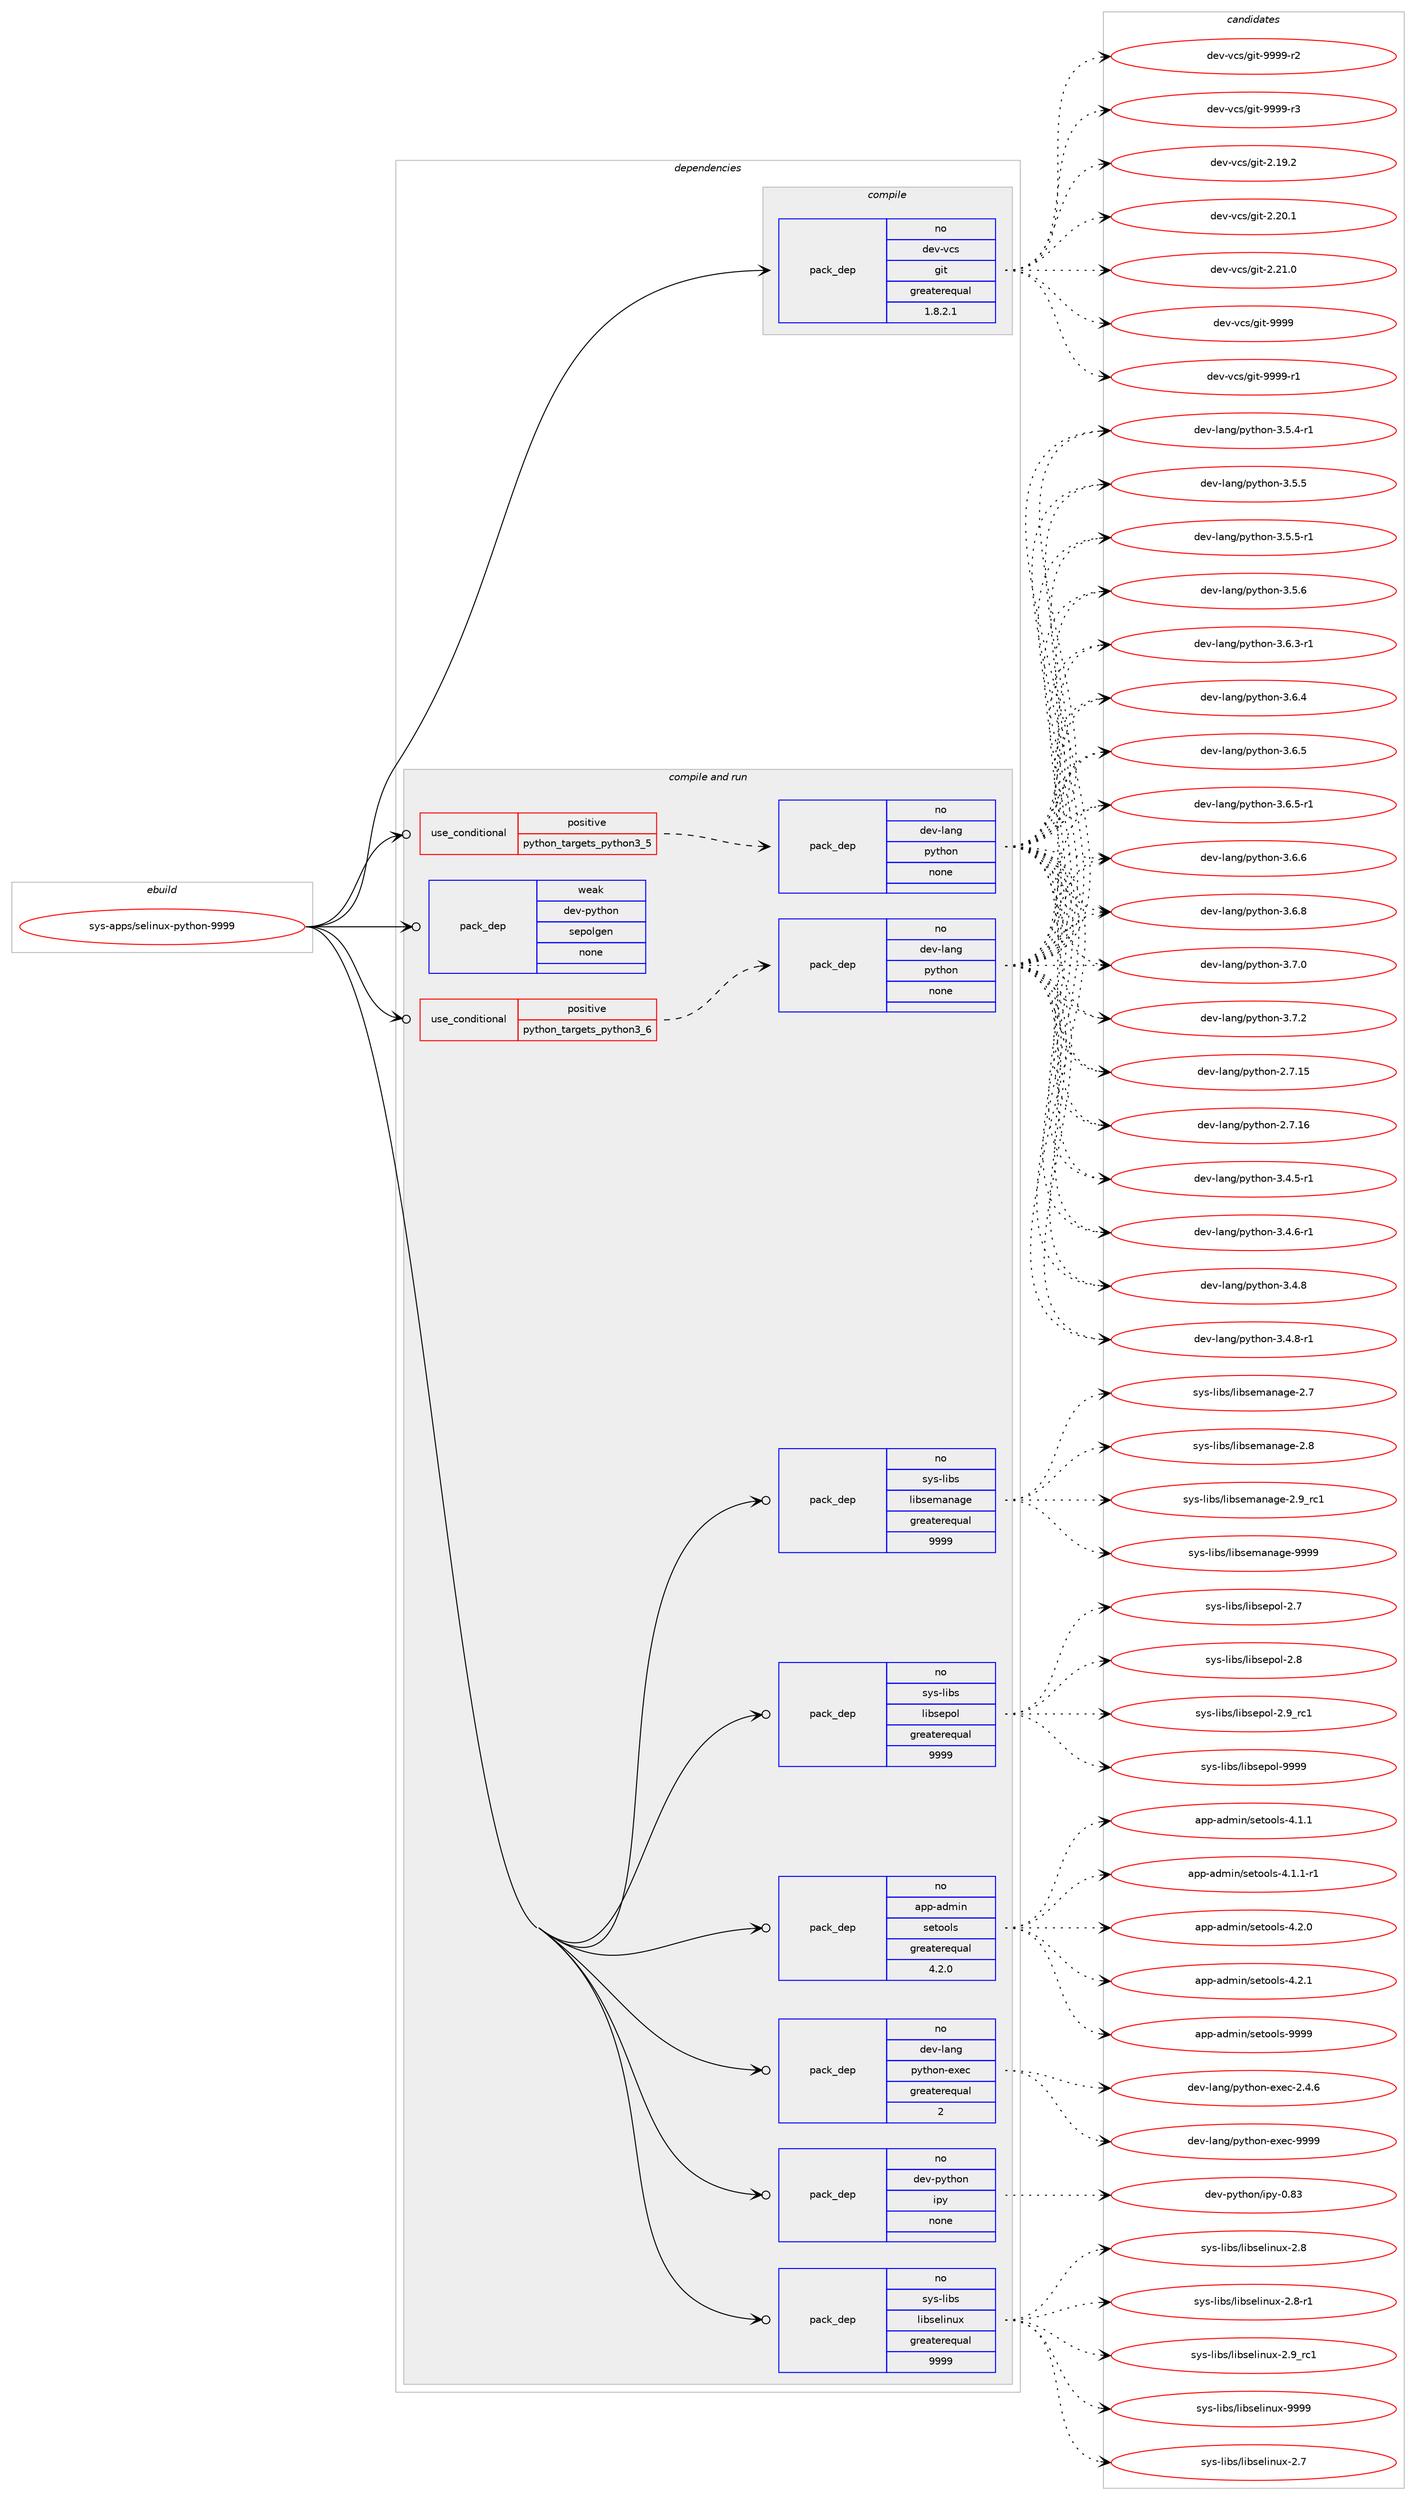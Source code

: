 digraph prolog {

# *************
# Graph options
# *************

newrank=true;
concentrate=true;
compound=true;
graph [rankdir=LR,fontname=Helvetica,fontsize=10,ranksep=1.5];#, ranksep=2.5, nodesep=0.2];
edge  [arrowhead=vee];
node  [fontname=Helvetica,fontsize=10];

# **********
# The ebuild
# **********

subgraph cluster_leftcol {
color=gray;
rank=same;
label=<<i>ebuild</i>>;
id [label="sys-apps/selinux-python-9999", color=red, width=4, href="../sys-apps/selinux-python-9999.svg"];
}

# ****************
# The dependencies
# ****************

subgraph cluster_midcol {
color=gray;
label=<<i>dependencies</i>>;
subgraph cluster_compile {
fillcolor="#eeeeee";
style=filled;
label=<<i>compile</i>>;
subgraph pack1229479 {
dependency1714627 [label=<<TABLE BORDER="0" CELLBORDER="1" CELLSPACING="0" CELLPADDING="4" WIDTH="220"><TR><TD ROWSPAN="6" CELLPADDING="30">pack_dep</TD></TR><TR><TD WIDTH="110">no</TD></TR><TR><TD>dev-vcs</TD></TR><TR><TD>git</TD></TR><TR><TD>greaterequal</TD></TR><TR><TD>1.8.2.1</TD></TR></TABLE>>, shape=none, color=blue];
}
id:e -> dependency1714627:w [weight=20,style="solid",arrowhead="vee"];
}
subgraph cluster_compileandrun {
fillcolor="#eeeeee";
style=filled;
label=<<i>compile and run</i>>;
subgraph cond457116 {
dependency1714628 [label=<<TABLE BORDER="0" CELLBORDER="1" CELLSPACING="0" CELLPADDING="4"><TR><TD ROWSPAN="3" CELLPADDING="10">use_conditional</TD></TR><TR><TD>positive</TD></TR><TR><TD>python_targets_python3_5</TD></TR></TABLE>>, shape=none, color=red];
subgraph pack1229480 {
dependency1714629 [label=<<TABLE BORDER="0" CELLBORDER="1" CELLSPACING="0" CELLPADDING="4" WIDTH="220"><TR><TD ROWSPAN="6" CELLPADDING="30">pack_dep</TD></TR><TR><TD WIDTH="110">no</TD></TR><TR><TD>dev-lang</TD></TR><TR><TD>python</TD></TR><TR><TD>none</TD></TR><TR><TD></TD></TR></TABLE>>, shape=none, color=blue];
}
dependency1714628:e -> dependency1714629:w [weight=20,style="dashed",arrowhead="vee"];
}
id:e -> dependency1714628:w [weight=20,style="solid",arrowhead="odotvee"];
subgraph cond457117 {
dependency1714630 [label=<<TABLE BORDER="0" CELLBORDER="1" CELLSPACING="0" CELLPADDING="4"><TR><TD ROWSPAN="3" CELLPADDING="10">use_conditional</TD></TR><TR><TD>positive</TD></TR><TR><TD>python_targets_python3_6</TD></TR></TABLE>>, shape=none, color=red];
subgraph pack1229481 {
dependency1714631 [label=<<TABLE BORDER="0" CELLBORDER="1" CELLSPACING="0" CELLPADDING="4" WIDTH="220"><TR><TD ROWSPAN="6" CELLPADDING="30">pack_dep</TD></TR><TR><TD WIDTH="110">no</TD></TR><TR><TD>dev-lang</TD></TR><TR><TD>python</TD></TR><TR><TD>none</TD></TR><TR><TD></TD></TR></TABLE>>, shape=none, color=blue];
}
dependency1714630:e -> dependency1714631:w [weight=20,style="dashed",arrowhead="vee"];
}
id:e -> dependency1714630:w [weight=20,style="solid",arrowhead="odotvee"];
subgraph pack1229482 {
dependency1714632 [label=<<TABLE BORDER="0" CELLBORDER="1" CELLSPACING="0" CELLPADDING="4" WIDTH="220"><TR><TD ROWSPAN="6" CELLPADDING="30">pack_dep</TD></TR><TR><TD WIDTH="110">no</TD></TR><TR><TD>app-admin</TD></TR><TR><TD>setools</TD></TR><TR><TD>greaterequal</TD></TR><TR><TD>4.2.0</TD></TR></TABLE>>, shape=none, color=blue];
}
id:e -> dependency1714632:w [weight=20,style="solid",arrowhead="odotvee"];
subgraph pack1229483 {
dependency1714633 [label=<<TABLE BORDER="0" CELLBORDER="1" CELLSPACING="0" CELLPADDING="4" WIDTH="220"><TR><TD ROWSPAN="6" CELLPADDING="30">pack_dep</TD></TR><TR><TD WIDTH="110">no</TD></TR><TR><TD>dev-lang</TD></TR><TR><TD>python-exec</TD></TR><TR><TD>greaterequal</TD></TR><TR><TD>2</TD></TR></TABLE>>, shape=none, color=blue];
}
id:e -> dependency1714633:w [weight=20,style="solid",arrowhead="odotvee"];
subgraph pack1229484 {
dependency1714634 [label=<<TABLE BORDER="0" CELLBORDER="1" CELLSPACING="0" CELLPADDING="4" WIDTH="220"><TR><TD ROWSPAN="6" CELLPADDING="30">pack_dep</TD></TR><TR><TD WIDTH="110">no</TD></TR><TR><TD>dev-python</TD></TR><TR><TD>ipy</TD></TR><TR><TD>none</TD></TR><TR><TD></TD></TR></TABLE>>, shape=none, color=blue];
}
id:e -> dependency1714634:w [weight=20,style="solid",arrowhead="odotvee"];
subgraph pack1229485 {
dependency1714635 [label=<<TABLE BORDER="0" CELLBORDER="1" CELLSPACING="0" CELLPADDING="4" WIDTH="220"><TR><TD ROWSPAN="6" CELLPADDING="30">pack_dep</TD></TR><TR><TD WIDTH="110">no</TD></TR><TR><TD>sys-libs</TD></TR><TR><TD>libselinux</TD></TR><TR><TD>greaterequal</TD></TR><TR><TD>9999</TD></TR></TABLE>>, shape=none, color=blue];
}
id:e -> dependency1714635:w [weight=20,style="solid",arrowhead="odotvee"];
subgraph pack1229486 {
dependency1714636 [label=<<TABLE BORDER="0" CELLBORDER="1" CELLSPACING="0" CELLPADDING="4" WIDTH="220"><TR><TD ROWSPAN="6" CELLPADDING="30">pack_dep</TD></TR><TR><TD WIDTH="110">no</TD></TR><TR><TD>sys-libs</TD></TR><TR><TD>libsemanage</TD></TR><TR><TD>greaterequal</TD></TR><TR><TD>9999</TD></TR></TABLE>>, shape=none, color=blue];
}
id:e -> dependency1714636:w [weight=20,style="solid",arrowhead="odotvee"];
subgraph pack1229487 {
dependency1714637 [label=<<TABLE BORDER="0" CELLBORDER="1" CELLSPACING="0" CELLPADDING="4" WIDTH="220"><TR><TD ROWSPAN="6" CELLPADDING="30">pack_dep</TD></TR><TR><TD WIDTH="110">no</TD></TR><TR><TD>sys-libs</TD></TR><TR><TD>libsepol</TD></TR><TR><TD>greaterequal</TD></TR><TR><TD>9999</TD></TR></TABLE>>, shape=none, color=blue];
}
id:e -> dependency1714637:w [weight=20,style="solid",arrowhead="odotvee"];
subgraph pack1229488 {
dependency1714638 [label=<<TABLE BORDER="0" CELLBORDER="1" CELLSPACING="0" CELLPADDING="4" WIDTH="220"><TR><TD ROWSPAN="6" CELLPADDING="30">pack_dep</TD></TR><TR><TD WIDTH="110">weak</TD></TR><TR><TD>dev-python</TD></TR><TR><TD>sepolgen</TD></TR><TR><TD>none</TD></TR><TR><TD></TD></TR></TABLE>>, shape=none, color=blue];
}
id:e -> dependency1714638:w [weight=20,style="solid",arrowhead="odotvee"];
}
subgraph cluster_run {
fillcolor="#eeeeee";
style=filled;
label=<<i>run</i>>;
}
}

# **************
# The candidates
# **************

subgraph cluster_choices {
rank=same;
color=gray;
label=<<i>candidates</i>>;

subgraph choice1229479 {
color=black;
nodesep=1;
choice10010111845118991154710310511645504649574650 [label="dev-vcs/git-2.19.2", color=red, width=4,href="../dev-vcs/git-2.19.2.svg"];
choice10010111845118991154710310511645504650484649 [label="dev-vcs/git-2.20.1", color=red, width=4,href="../dev-vcs/git-2.20.1.svg"];
choice10010111845118991154710310511645504650494648 [label="dev-vcs/git-2.21.0", color=red, width=4,href="../dev-vcs/git-2.21.0.svg"];
choice1001011184511899115471031051164557575757 [label="dev-vcs/git-9999", color=red, width=4,href="../dev-vcs/git-9999.svg"];
choice10010111845118991154710310511645575757574511449 [label="dev-vcs/git-9999-r1", color=red, width=4,href="../dev-vcs/git-9999-r1.svg"];
choice10010111845118991154710310511645575757574511450 [label="dev-vcs/git-9999-r2", color=red, width=4,href="../dev-vcs/git-9999-r2.svg"];
choice10010111845118991154710310511645575757574511451 [label="dev-vcs/git-9999-r3", color=red, width=4,href="../dev-vcs/git-9999-r3.svg"];
dependency1714627:e -> choice10010111845118991154710310511645504649574650:w [style=dotted,weight="100"];
dependency1714627:e -> choice10010111845118991154710310511645504650484649:w [style=dotted,weight="100"];
dependency1714627:e -> choice10010111845118991154710310511645504650494648:w [style=dotted,weight="100"];
dependency1714627:e -> choice1001011184511899115471031051164557575757:w [style=dotted,weight="100"];
dependency1714627:e -> choice10010111845118991154710310511645575757574511449:w [style=dotted,weight="100"];
dependency1714627:e -> choice10010111845118991154710310511645575757574511450:w [style=dotted,weight="100"];
dependency1714627:e -> choice10010111845118991154710310511645575757574511451:w [style=dotted,weight="100"];
}
subgraph choice1229480 {
color=black;
nodesep=1;
choice10010111845108971101034711212111610411111045504655464953 [label="dev-lang/python-2.7.15", color=red, width=4,href="../dev-lang/python-2.7.15.svg"];
choice10010111845108971101034711212111610411111045504655464954 [label="dev-lang/python-2.7.16", color=red, width=4,href="../dev-lang/python-2.7.16.svg"];
choice1001011184510897110103471121211161041111104551465246534511449 [label="dev-lang/python-3.4.5-r1", color=red, width=4,href="../dev-lang/python-3.4.5-r1.svg"];
choice1001011184510897110103471121211161041111104551465246544511449 [label="dev-lang/python-3.4.6-r1", color=red, width=4,href="../dev-lang/python-3.4.6-r1.svg"];
choice100101118451089711010347112121116104111110455146524656 [label="dev-lang/python-3.4.8", color=red, width=4,href="../dev-lang/python-3.4.8.svg"];
choice1001011184510897110103471121211161041111104551465246564511449 [label="dev-lang/python-3.4.8-r1", color=red, width=4,href="../dev-lang/python-3.4.8-r1.svg"];
choice1001011184510897110103471121211161041111104551465346524511449 [label="dev-lang/python-3.5.4-r1", color=red, width=4,href="../dev-lang/python-3.5.4-r1.svg"];
choice100101118451089711010347112121116104111110455146534653 [label="dev-lang/python-3.5.5", color=red, width=4,href="../dev-lang/python-3.5.5.svg"];
choice1001011184510897110103471121211161041111104551465346534511449 [label="dev-lang/python-3.5.5-r1", color=red, width=4,href="../dev-lang/python-3.5.5-r1.svg"];
choice100101118451089711010347112121116104111110455146534654 [label="dev-lang/python-3.5.6", color=red, width=4,href="../dev-lang/python-3.5.6.svg"];
choice1001011184510897110103471121211161041111104551465446514511449 [label="dev-lang/python-3.6.3-r1", color=red, width=4,href="../dev-lang/python-3.6.3-r1.svg"];
choice100101118451089711010347112121116104111110455146544652 [label="dev-lang/python-3.6.4", color=red, width=4,href="../dev-lang/python-3.6.4.svg"];
choice100101118451089711010347112121116104111110455146544653 [label="dev-lang/python-3.6.5", color=red, width=4,href="../dev-lang/python-3.6.5.svg"];
choice1001011184510897110103471121211161041111104551465446534511449 [label="dev-lang/python-3.6.5-r1", color=red, width=4,href="../dev-lang/python-3.6.5-r1.svg"];
choice100101118451089711010347112121116104111110455146544654 [label="dev-lang/python-3.6.6", color=red, width=4,href="../dev-lang/python-3.6.6.svg"];
choice100101118451089711010347112121116104111110455146544656 [label="dev-lang/python-3.6.8", color=red, width=4,href="../dev-lang/python-3.6.8.svg"];
choice100101118451089711010347112121116104111110455146554648 [label="dev-lang/python-3.7.0", color=red, width=4,href="../dev-lang/python-3.7.0.svg"];
choice100101118451089711010347112121116104111110455146554650 [label="dev-lang/python-3.7.2", color=red, width=4,href="../dev-lang/python-3.7.2.svg"];
dependency1714629:e -> choice10010111845108971101034711212111610411111045504655464953:w [style=dotted,weight="100"];
dependency1714629:e -> choice10010111845108971101034711212111610411111045504655464954:w [style=dotted,weight="100"];
dependency1714629:e -> choice1001011184510897110103471121211161041111104551465246534511449:w [style=dotted,weight="100"];
dependency1714629:e -> choice1001011184510897110103471121211161041111104551465246544511449:w [style=dotted,weight="100"];
dependency1714629:e -> choice100101118451089711010347112121116104111110455146524656:w [style=dotted,weight="100"];
dependency1714629:e -> choice1001011184510897110103471121211161041111104551465246564511449:w [style=dotted,weight="100"];
dependency1714629:e -> choice1001011184510897110103471121211161041111104551465346524511449:w [style=dotted,weight="100"];
dependency1714629:e -> choice100101118451089711010347112121116104111110455146534653:w [style=dotted,weight="100"];
dependency1714629:e -> choice1001011184510897110103471121211161041111104551465346534511449:w [style=dotted,weight="100"];
dependency1714629:e -> choice100101118451089711010347112121116104111110455146534654:w [style=dotted,weight="100"];
dependency1714629:e -> choice1001011184510897110103471121211161041111104551465446514511449:w [style=dotted,weight="100"];
dependency1714629:e -> choice100101118451089711010347112121116104111110455146544652:w [style=dotted,weight="100"];
dependency1714629:e -> choice100101118451089711010347112121116104111110455146544653:w [style=dotted,weight="100"];
dependency1714629:e -> choice1001011184510897110103471121211161041111104551465446534511449:w [style=dotted,weight="100"];
dependency1714629:e -> choice100101118451089711010347112121116104111110455146544654:w [style=dotted,weight="100"];
dependency1714629:e -> choice100101118451089711010347112121116104111110455146544656:w [style=dotted,weight="100"];
dependency1714629:e -> choice100101118451089711010347112121116104111110455146554648:w [style=dotted,weight="100"];
dependency1714629:e -> choice100101118451089711010347112121116104111110455146554650:w [style=dotted,weight="100"];
}
subgraph choice1229481 {
color=black;
nodesep=1;
choice10010111845108971101034711212111610411111045504655464953 [label="dev-lang/python-2.7.15", color=red, width=4,href="../dev-lang/python-2.7.15.svg"];
choice10010111845108971101034711212111610411111045504655464954 [label="dev-lang/python-2.7.16", color=red, width=4,href="../dev-lang/python-2.7.16.svg"];
choice1001011184510897110103471121211161041111104551465246534511449 [label="dev-lang/python-3.4.5-r1", color=red, width=4,href="../dev-lang/python-3.4.5-r1.svg"];
choice1001011184510897110103471121211161041111104551465246544511449 [label="dev-lang/python-3.4.6-r1", color=red, width=4,href="../dev-lang/python-3.4.6-r1.svg"];
choice100101118451089711010347112121116104111110455146524656 [label="dev-lang/python-3.4.8", color=red, width=4,href="../dev-lang/python-3.4.8.svg"];
choice1001011184510897110103471121211161041111104551465246564511449 [label="dev-lang/python-3.4.8-r1", color=red, width=4,href="../dev-lang/python-3.4.8-r1.svg"];
choice1001011184510897110103471121211161041111104551465346524511449 [label="dev-lang/python-3.5.4-r1", color=red, width=4,href="../dev-lang/python-3.5.4-r1.svg"];
choice100101118451089711010347112121116104111110455146534653 [label="dev-lang/python-3.5.5", color=red, width=4,href="../dev-lang/python-3.5.5.svg"];
choice1001011184510897110103471121211161041111104551465346534511449 [label="dev-lang/python-3.5.5-r1", color=red, width=4,href="../dev-lang/python-3.5.5-r1.svg"];
choice100101118451089711010347112121116104111110455146534654 [label="dev-lang/python-3.5.6", color=red, width=4,href="../dev-lang/python-3.5.6.svg"];
choice1001011184510897110103471121211161041111104551465446514511449 [label="dev-lang/python-3.6.3-r1", color=red, width=4,href="../dev-lang/python-3.6.3-r1.svg"];
choice100101118451089711010347112121116104111110455146544652 [label="dev-lang/python-3.6.4", color=red, width=4,href="../dev-lang/python-3.6.4.svg"];
choice100101118451089711010347112121116104111110455146544653 [label="dev-lang/python-3.6.5", color=red, width=4,href="../dev-lang/python-3.6.5.svg"];
choice1001011184510897110103471121211161041111104551465446534511449 [label="dev-lang/python-3.6.5-r1", color=red, width=4,href="../dev-lang/python-3.6.5-r1.svg"];
choice100101118451089711010347112121116104111110455146544654 [label="dev-lang/python-3.6.6", color=red, width=4,href="../dev-lang/python-3.6.6.svg"];
choice100101118451089711010347112121116104111110455146544656 [label="dev-lang/python-3.6.8", color=red, width=4,href="../dev-lang/python-3.6.8.svg"];
choice100101118451089711010347112121116104111110455146554648 [label="dev-lang/python-3.7.0", color=red, width=4,href="../dev-lang/python-3.7.0.svg"];
choice100101118451089711010347112121116104111110455146554650 [label="dev-lang/python-3.7.2", color=red, width=4,href="../dev-lang/python-3.7.2.svg"];
dependency1714631:e -> choice10010111845108971101034711212111610411111045504655464953:w [style=dotted,weight="100"];
dependency1714631:e -> choice10010111845108971101034711212111610411111045504655464954:w [style=dotted,weight="100"];
dependency1714631:e -> choice1001011184510897110103471121211161041111104551465246534511449:w [style=dotted,weight="100"];
dependency1714631:e -> choice1001011184510897110103471121211161041111104551465246544511449:w [style=dotted,weight="100"];
dependency1714631:e -> choice100101118451089711010347112121116104111110455146524656:w [style=dotted,weight="100"];
dependency1714631:e -> choice1001011184510897110103471121211161041111104551465246564511449:w [style=dotted,weight="100"];
dependency1714631:e -> choice1001011184510897110103471121211161041111104551465346524511449:w [style=dotted,weight="100"];
dependency1714631:e -> choice100101118451089711010347112121116104111110455146534653:w [style=dotted,weight="100"];
dependency1714631:e -> choice1001011184510897110103471121211161041111104551465346534511449:w [style=dotted,weight="100"];
dependency1714631:e -> choice100101118451089711010347112121116104111110455146534654:w [style=dotted,weight="100"];
dependency1714631:e -> choice1001011184510897110103471121211161041111104551465446514511449:w [style=dotted,weight="100"];
dependency1714631:e -> choice100101118451089711010347112121116104111110455146544652:w [style=dotted,weight="100"];
dependency1714631:e -> choice100101118451089711010347112121116104111110455146544653:w [style=dotted,weight="100"];
dependency1714631:e -> choice1001011184510897110103471121211161041111104551465446534511449:w [style=dotted,weight="100"];
dependency1714631:e -> choice100101118451089711010347112121116104111110455146544654:w [style=dotted,weight="100"];
dependency1714631:e -> choice100101118451089711010347112121116104111110455146544656:w [style=dotted,weight="100"];
dependency1714631:e -> choice100101118451089711010347112121116104111110455146554648:w [style=dotted,weight="100"];
dependency1714631:e -> choice100101118451089711010347112121116104111110455146554650:w [style=dotted,weight="100"];
}
subgraph choice1229482 {
color=black;
nodesep=1;
choice97112112459710010910511047115101116111111108115455246494649 [label="app-admin/setools-4.1.1", color=red, width=4,href="../app-admin/setools-4.1.1.svg"];
choice971121124597100109105110471151011161111111081154552464946494511449 [label="app-admin/setools-4.1.1-r1", color=red, width=4,href="../app-admin/setools-4.1.1-r1.svg"];
choice97112112459710010910511047115101116111111108115455246504648 [label="app-admin/setools-4.2.0", color=red, width=4,href="../app-admin/setools-4.2.0.svg"];
choice97112112459710010910511047115101116111111108115455246504649 [label="app-admin/setools-4.2.1", color=red, width=4,href="../app-admin/setools-4.2.1.svg"];
choice971121124597100109105110471151011161111111081154557575757 [label="app-admin/setools-9999", color=red, width=4,href="../app-admin/setools-9999.svg"];
dependency1714632:e -> choice97112112459710010910511047115101116111111108115455246494649:w [style=dotted,weight="100"];
dependency1714632:e -> choice971121124597100109105110471151011161111111081154552464946494511449:w [style=dotted,weight="100"];
dependency1714632:e -> choice97112112459710010910511047115101116111111108115455246504648:w [style=dotted,weight="100"];
dependency1714632:e -> choice97112112459710010910511047115101116111111108115455246504649:w [style=dotted,weight="100"];
dependency1714632:e -> choice971121124597100109105110471151011161111111081154557575757:w [style=dotted,weight="100"];
}
subgraph choice1229483 {
color=black;
nodesep=1;
choice1001011184510897110103471121211161041111104510112010199455046524654 [label="dev-lang/python-exec-2.4.6", color=red, width=4,href="../dev-lang/python-exec-2.4.6.svg"];
choice10010111845108971101034711212111610411111045101120101994557575757 [label="dev-lang/python-exec-9999", color=red, width=4,href="../dev-lang/python-exec-9999.svg"];
dependency1714633:e -> choice1001011184510897110103471121211161041111104510112010199455046524654:w [style=dotted,weight="100"];
dependency1714633:e -> choice10010111845108971101034711212111610411111045101120101994557575757:w [style=dotted,weight="100"];
}
subgraph choice1229484 {
color=black;
nodesep=1;
choice10010111845112121116104111110471051121214548465651 [label="dev-python/ipy-0.83", color=red, width=4,href="../dev-python/ipy-0.83.svg"];
dependency1714634:e -> choice10010111845112121116104111110471051121214548465651:w [style=dotted,weight="100"];
}
subgraph choice1229485 {
color=black;
nodesep=1;
choice1151211154510810598115471081059811510110810511011712045504655 [label="sys-libs/libselinux-2.7", color=red, width=4,href="../sys-libs/libselinux-2.7.svg"];
choice1151211154510810598115471081059811510110810511011712045504656 [label="sys-libs/libselinux-2.8", color=red, width=4,href="../sys-libs/libselinux-2.8.svg"];
choice11512111545108105981154710810598115101108105110117120455046564511449 [label="sys-libs/libselinux-2.8-r1", color=red, width=4,href="../sys-libs/libselinux-2.8-r1.svg"];
choice1151211154510810598115471081059811510110810511011712045504657951149949 [label="sys-libs/libselinux-2.9_rc1", color=red, width=4,href="../sys-libs/libselinux-2.9_rc1.svg"];
choice115121115451081059811547108105981151011081051101171204557575757 [label="sys-libs/libselinux-9999", color=red, width=4,href="../sys-libs/libselinux-9999.svg"];
dependency1714635:e -> choice1151211154510810598115471081059811510110810511011712045504655:w [style=dotted,weight="100"];
dependency1714635:e -> choice1151211154510810598115471081059811510110810511011712045504656:w [style=dotted,weight="100"];
dependency1714635:e -> choice11512111545108105981154710810598115101108105110117120455046564511449:w [style=dotted,weight="100"];
dependency1714635:e -> choice1151211154510810598115471081059811510110810511011712045504657951149949:w [style=dotted,weight="100"];
dependency1714635:e -> choice115121115451081059811547108105981151011081051101171204557575757:w [style=dotted,weight="100"];
}
subgraph choice1229486 {
color=black;
nodesep=1;
choice11512111545108105981154710810598115101109971109710310145504655 [label="sys-libs/libsemanage-2.7", color=red, width=4,href="../sys-libs/libsemanage-2.7.svg"];
choice11512111545108105981154710810598115101109971109710310145504656 [label="sys-libs/libsemanage-2.8", color=red, width=4,href="../sys-libs/libsemanage-2.8.svg"];
choice11512111545108105981154710810598115101109971109710310145504657951149949 [label="sys-libs/libsemanage-2.9_rc1", color=red, width=4,href="../sys-libs/libsemanage-2.9_rc1.svg"];
choice1151211154510810598115471081059811510110997110971031014557575757 [label="sys-libs/libsemanage-9999", color=red, width=4,href="../sys-libs/libsemanage-9999.svg"];
dependency1714636:e -> choice11512111545108105981154710810598115101109971109710310145504655:w [style=dotted,weight="100"];
dependency1714636:e -> choice11512111545108105981154710810598115101109971109710310145504656:w [style=dotted,weight="100"];
dependency1714636:e -> choice11512111545108105981154710810598115101109971109710310145504657951149949:w [style=dotted,weight="100"];
dependency1714636:e -> choice1151211154510810598115471081059811510110997110971031014557575757:w [style=dotted,weight="100"];
}
subgraph choice1229487 {
color=black;
nodesep=1;
choice1151211154510810598115471081059811510111211110845504655 [label="sys-libs/libsepol-2.7", color=red, width=4,href="../sys-libs/libsepol-2.7.svg"];
choice1151211154510810598115471081059811510111211110845504656 [label="sys-libs/libsepol-2.8", color=red, width=4,href="../sys-libs/libsepol-2.8.svg"];
choice1151211154510810598115471081059811510111211110845504657951149949 [label="sys-libs/libsepol-2.9_rc1", color=red, width=4,href="../sys-libs/libsepol-2.9_rc1.svg"];
choice115121115451081059811547108105981151011121111084557575757 [label="sys-libs/libsepol-9999", color=red, width=4,href="../sys-libs/libsepol-9999.svg"];
dependency1714637:e -> choice1151211154510810598115471081059811510111211110845504655:w [style=dotted,weight="100"];
dependency1714637:e -> choice1151211154510810598115471081059811510111211110845504656:w [style=dotted,weight="100"];
dependency1714637:e -> choice1151211154510810598115471081059811510111211110845504657951149949:w [style=dotted,weight="100"];
dependency1714637:e -> choice115121115451081059811547108105981151011121111084557575757:w [style=dotted,weight="100"];
}
subgraph choice1229488 {
color=black;
nodesep=1;
}
}

}
